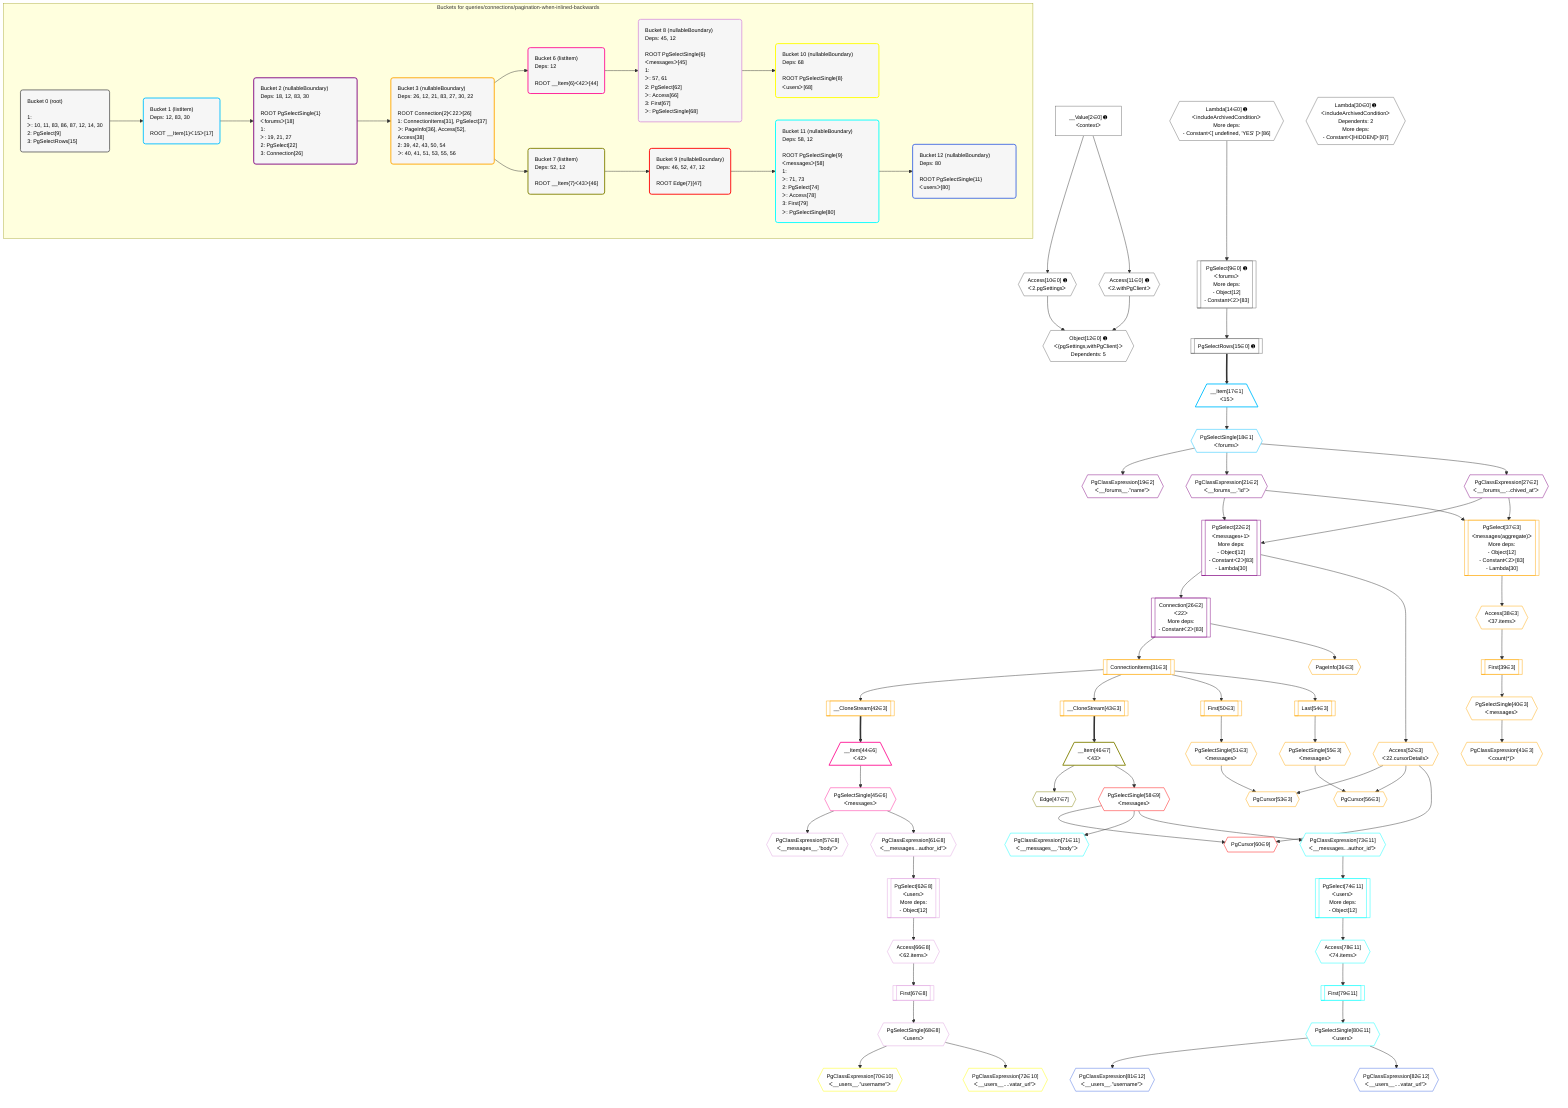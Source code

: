 %%{init: {'themeVariables': { 'fontSize': '12px'}}}%%
graph TD
    classDef path fill:#eee,stroke:#000,color:#000
    classDef plan fill:#fff,stroke-width:1px,color:#000
    classDef itemplan fill:#fff,stroke-width:2px,color:#000
    classDef unbatchedplan fill:#dff,stroke-width:1px,color:#000
    classDef sideeffectplan fill:#fcc,stroke-width:2px,color:#000
    classDef bucket fill:#f6f6f6,color:#000,stroke-width:2px,text-align:left

    subgraph "Buckets for queries/connections/pagination-when-inlined-backwards"
    Bucket0("Bucket 0 (root)<br /><br />1: <br />ᐳ: 10, 11, 83, 86, 87, 12, 14, 30<br />2: PgSelect[9]<br />3: PgSelectRows[15]"):::bucket
    Bucket1("Bucket 1 (listItem)<br />Deps: 12, 83, 30<br /><br />ROOT __Item{1}ᐸ15ᐳ[17]"):::bucket
    Bucket2("Bucket 2 (nullableBoundary)<br />Deps: 18, 12, 83, 30<br /><br />ROOT PgSelectSingle{1}ᐸforumsᐳ[18]<br />1: <br />ᐳ: 19, 21, 27<br />2: PgSelect[22]<br />3: Connection[26]"):::bucket
    Bucket3("Bucket 3 (nullableBoundary)<br />Deps: 26, 12, 21, 83, 27, 30, 22<br /><br />ROOT Connection{2}ᐸ22ᐳ[26]<br />1: ConnectionItems[31], PgSelect[37]<br />ᐳ: PageInfo[36], Access[52], Access[38]<br />2: 39, 42, 43, 50, 54<br />ᐳ: 40, 41, 51, 53, 55, 56"):::bucket
    Bucket6("Bucket 6 (listItem)<br />Deps: 12<br /><br />ROOT __Item{6}ᐸ42ᐳ[44]"):::bucket
    Bucket7("Bucket 7 (listItem)<br />Deps: 52, 12<br /><br />ROOT __Item{7}ᐸ43ᐳ[46]"):::bucket
    Bucket8("Bucket 8 (nullableBoundary)<br />Deps: 45, 12<br /><br />ROOT PgSelectSingle{6}ᐸmessagesᐳ[45]<br />1: <br />ᐳ: 57, 61<br />2: PgSelect[62]<br />ᐳ: Access[66]<br />3: First[67]<br />ᐳ: PgSelectSingle[68]"):::bucket
    Bucket9("Bucket 9 (nullableBoundary)<br />Deps: 46, 52, 47, 12<br /><br />ROOT Edge{7}[47]"):::bucket
    Bucket10("Bucket 10 (nullableBoundary)<br />Deps: 68<br /><br />ROOT PgSelectSingle{8}ᐸusersᐳ[68]"):::bucket
    Bucket11("Bucket 11 (nullableBoundary)<br />Deps: 58, 12<br /><br />ROOT PgSelectSingle{9}ᐸmessagesᐳ[58]<br />1: <br />ᐳ: 71, 73<br />2: PgSelect[74]<br />ᐳ: Access[78]<br />3: First[79]<br />ᐳ: PgSelectSingle[80]"):::bucket
    Bucket12("Bucket 12 (nullableBoundary)<br />Deps: 80<br /><br />ROOT PgSelectSingle{11}ᐸusersᐳ[80]"):::bucket
    end
    Bucket0 --> Bucket1
    Bucket1 --> Bucket2
    Bucket2 --> Bucket3
    Bucket3 --> Bucket6 & Bucket7
    Bucket6 --> Bucket8
    Bucket7 --> Bucket9
    Bucket8 --> Bucket10
    Bucket9 --> Bucket11
    Bucket11 --> Bucket12

    %% plan dependencies
    PgSelect9[["PgSelect[9∈0] ➊<br />ᐸforumsᐳ<br />More deps:<br />- Object[12]<br />- Constantᐸ2ᐳ[83]"]]:::plan
    Lambda14{{"Lambda[14∈0] ➊<br />ᐸincludeArchivedConditionᐳ<br />More deps:<br />- Constantᐸ[ undefined, 'YES' ]ᐳ[86]"}}:::plan
    Lambda14 --> PgSelect9
    Object12{{"Object[12∈0] ➊<br />ᐸ{pgSettings,withPgClient}ᐳ<br />Dependents: 5"}}:::plan
    Access10{{"Access[10∈0] ➊<br />ᐸ2.pgSettingsᐳ"}}:::plan
    Access11{{"Access[11∈0] ➊<br />ᐸ2.withPgClientᐳ"}}:::plan
    Access10 & Access11 --> Object12
    __Value2["__Value[2∈0] ➊<br />ᐸcontextᐳ"]:::plan
    __Value2 --> Access10
    __Value2 --> Access11
    PgSelectRows15[["PgSelectRows[15∈0] ➊"]]:::plan
    PgSelect9 --> PgSelectRows15
    Lambda30{{"Lambda[30∈0] ➊<br />ᐸincludeArchivedConditionᐳ<br />Dependents: 2<br />More deps:<br />- Constantᐸ[HIDDEN]ᐳ[87]"}}:::plan
    __Item17[/"__Item[17∈1]<br />ᐸ15ᐳ"\]:::itemplan
    PgSelectRows15 ==> __Item17
    PgSelectSingle18{{"PgSelectSingle[18∈1]<br />ᐸforumsᐳ"}}:::plan
    __Item17 --> PgSelectSingle18
    PgSelect22[["PgSelect[22∈2]<br />ᐸmessages+1ᐳ<br />More deps:<br />- Object[12]<br />- Constantᐸ2ᐳ[83]<br />- Lambda[30]"]]:::plan
    PgClassExpression21{{"PgClassExpression[21∈2]<br />ᐸ__forums__.”id”ᐳ"}}:::plan
    PgClassExpression27{{"PgClassExpression[27∈2]<br />ᐸ__forums__...chived_at”ᐳ"}}:::plan
    PgClassExpression21 & PgClassExpression27 --> PgSelect22
    Connection26[["Connection[26∈2]<br />ᐸ22ᐳ<br />More deps:<br />- Constantᐸ2ᐳ[83]"]]:::plan
    PgSelect22 --> Connection26
    PgClassExpression19{{"PgClassExpression[19∈2]<br />ᐸ__forums__.”name”ᐳ"}}:::plan
    PgSelectSingle18 --> PgClassExpression19
    PgSelectSingle18 --> PgClassExpression21
    PgSelectSingle18 --> PgClassExpression27
    PgSelect37[["PgSelect[37∈3]<br />ᐸmessages(aggregate)ᐳ<br />More deps:<br />- Object[12]<br />- Constantᐸ2ᐳ[83]<br />- Lambda[30]"]]:::plan
    PgClassExpression21 & PgClassExpression27 --> PgSelect37
    PgCursor53{{"PgCursor[53∈3]"}}:::plan
    PgSelectSingle51{{"PgSelectSingle[51∈3]<br />ᐸmessagesᐳ"}}:::plan
    Access52{{"Access[52∈3]<br />ᐸ22.cursorDetailsᐳ"}}:::plan
    PgSelectSingle51 & Access52 --> PgCursor53
    PgCursor56{{"PgCursor[56∈3]"}}:::plan
    PgSelectSingle55{{"PgSelectSingle[55∈3]<br />ᐸmessagesᐳ"}}:::plan
    PgSelectSingle55 & Access52 --> PgCursor56
    ConnectionItems31[["ConnectionItems[31∈3]"]]:::plan
    Connection26 --> ConnectionItems31
    PageInfo36{{"PageInfo[36∈3]"}}:::plan
    Connection26 --> PageInfo36
    Access38{{"Access[38∈3]<br />ᐸ37.itemsᐳ"}}:::plan
    PgSelect37 --> Access38
    First39[["First[39∈3]"]]:::plan
    Access38 --> First39
    PgSelectSingle40{{"PgSelectSingle[40∈3]<br />ᐸmessagesᐳ"}}:::plan
    First39 --> PgSelectSingle40
    PgClassExpression41{{"PgClassExpression[41∈3]<br />ᐸcount(*)ᐳ"}}:::plan
    PgSelectSingle40 --> PgClassExpression41
    __CloneStream42[["__CloneStream[42∈3]"]]:::plan
    ConnectionItems31 --> __CloneStream42
    __CloneStream43[["__CloneStream[43∈3]"]]:::plan
    ConnectionItems31 --> __CloneStream43
    First50[["First[50∈3]"]]:::plan
    ConnectionItems31 --> First50
    First50 --> PgSelectSingle51
    PgSelect22 --> Access52
    Last54[["Last[54∈3]"]]:::plan
    ConnectionItems31 --> Last54
    Last54 --> PgSelectSingle55
    __Item44[/"__Item[44∈6]<br />ᐸ42ᐳ"\]:::itemplan
    __CloneStream42 ==> __Item44
    PgSelectSingle45{{"PgSelectSingle[45∈6]<br />ᐸmessagesᐳ"}}:::plan
    __Item44 --> PgSelectSingle45
    __Item46[/"__Item[46∈7]<br />ᐸ43ᐳ"\]:::itemplan
    __CloneStream43 ==> __Item46
    Edge47{{"Edge[47∈7]"}}:::plan
    __Item46 --> Edge47
    PgSelect62[["PgSelect[62∈8]<br />ᐸusersᐳ<br />More deps:<br />- Object[12]"]]:::plan
    PgClassExpression61{{"PgClassExpression[61∈8]<br />ᐸ__messages...author_id”ᐳ"}}:::plan
    PgClassExpression61 --> PgSelect62
    PgClassExpression57{{"PgClassExpression[57∈8]<br />ᐸ__messages__.”body”ᐳ"}}:::plan
    PgSelectSingle45 --> PgClassExpression57
    PgSelectSingle45 --> PgClassExpression61
    Access66{{"Access[66∈8]<br />ᐸ62.itemsᐳ"}}:::plan
    PgSelect62 --> Access66
    First67[["First[67∈8]"]]:::plan
    Access66 --> First67
    PgSelectSingle68{{"PgSelectSingle[68∈8]<br />ᐸusersᐳ"}}:::plan
    First67 --> PgSelectSingle68
    PgCursor60{{"PgCursor[60∈9]"}}:::plan
    PgSelectSingle58{{"PgSelectSingle[58∈9]<br />ᐸmessagesᐳ"}}:::plan
    PgSelectSingle58 & Access52 --> PgCursor60
    __Item46 --> PgSelectSingle58
    PgClassExpression70{{"PgClassExpression[70∈10]<br />ᐸ__users__.”username”ᐳ"}}:::plan
    PgSelectSingle68 --> PgClassExpression70
    PgClassExpression72{{"PgClassExpression[72∈10]<br />ᐸ__users__....vatar_url”ᐳ"}}:::plan
    PgSelectSingle68 --> PgClassExpression72
    PgSelect74[["PgSelect[74∈11]<br />ᐸusersᐳ<br />More deps:<br />- Object[12]"]]:::plan
    PgClassExpression73{{"PgClassExpression[73∈11]<br />ᐸ__messages...author_id”ᐳ"}}:::plan
    PgClassExpression73 --> PgSelect74
    PgClassExpression71{{"PgClassExpression[71∈11]<br />ᐸ__messages__.”body”ᐳ"}}:::plan
    PgSelectSingle58 --> PgClassExpression71
    PgSelectSingle58 --> PgClassExpression73
    Access78{{"Access[78∈11]<br />ᐸ74.itemsᐳ"}}:::plan
    PgSelect74 --> Access78
    First79[["First[79∈11]"]]:::plan
    Access78 --> First79
    PgSelectSingle80{{"PgSelectSingle[80∈11]<br />ᐸusersᐳ"}}:::plan
    First79 --> PgSelectSingle80
    PgClassExpression81{{"PgClassExpression[81∈12]<br />ᐸ__users__.”username”ᐳ"}}:::plan
    PgSelectSingle80 --> PgClassExpression81
    PgClassExpression82{{"PgClassExpression[82∈12]<br />ᐸ__users__....vatar_url”ᐳ"}}:::plan
    PgSelectSingle80 --> PgClassExpression82

    %% define steps
    classDef bucket0 stroke:#696969
    class Bucket0,__Value2,PgSelect9,Access10,Access11,Object12,Lambda14,PgSelectRows15,Lambda30 bucket0
    classDef bucket1 stroke:#00bfff
    class Bucket1,__Item17,PgSelectSingle18 bucket1
    classDef bucket2 stroke:#7f007f
    class Bucket2,PgClassExpression19,PgClassExpression21,PgSelect22,Connection26,PgClassExpression27 bucket2
    classDef bucket3 stroke:#ffa500
    class Bucket3,ConnectionItems31,PageInfo36,PgSelect37,Access38,First39,PgSelectSingle40,PgClassExpression41,__CloneStream42,__CloneStream43,First50,PgSelectSingle51,Access52,PgCursor53,Last54,PgSelectSingle55,PgCursor56 bucket3
    classDef bucket6 stroke:#ff1493
    class Bucket6,__Item44,PgSelectSingle45 bucket6
    classDef bucket7 stroke:#808000
    class Bucket7,__Item46,Edge47 bucket7
    classDef bucket8 stroke:#dda0dd
    class Bucket8,PgClassExpression57,PgClassExpression61,PgSelect62,Access66,First67,PgSelectSingle68 bucket8
    classDef bucket9 stroke:#ff0000
    class Bucket9,PgSelectSingle58,PgCursor60 bucket9
    classDef bucket10 stroke:#ffff00
    class Bucket10,PgClassExpression70,PgClassExpression72 bucket10
    classDef bucket11 stroke:#00ffff
    class Bucket11,PgClassExpression71,PgClassExpression73,PgSelect74,Access78,First79,PgSelectSingle80 bucket11
    classDef bucket12 stroke:#4169e1
    class Bucket12,PgClassExpression81,PgClassExpression82 bucket12